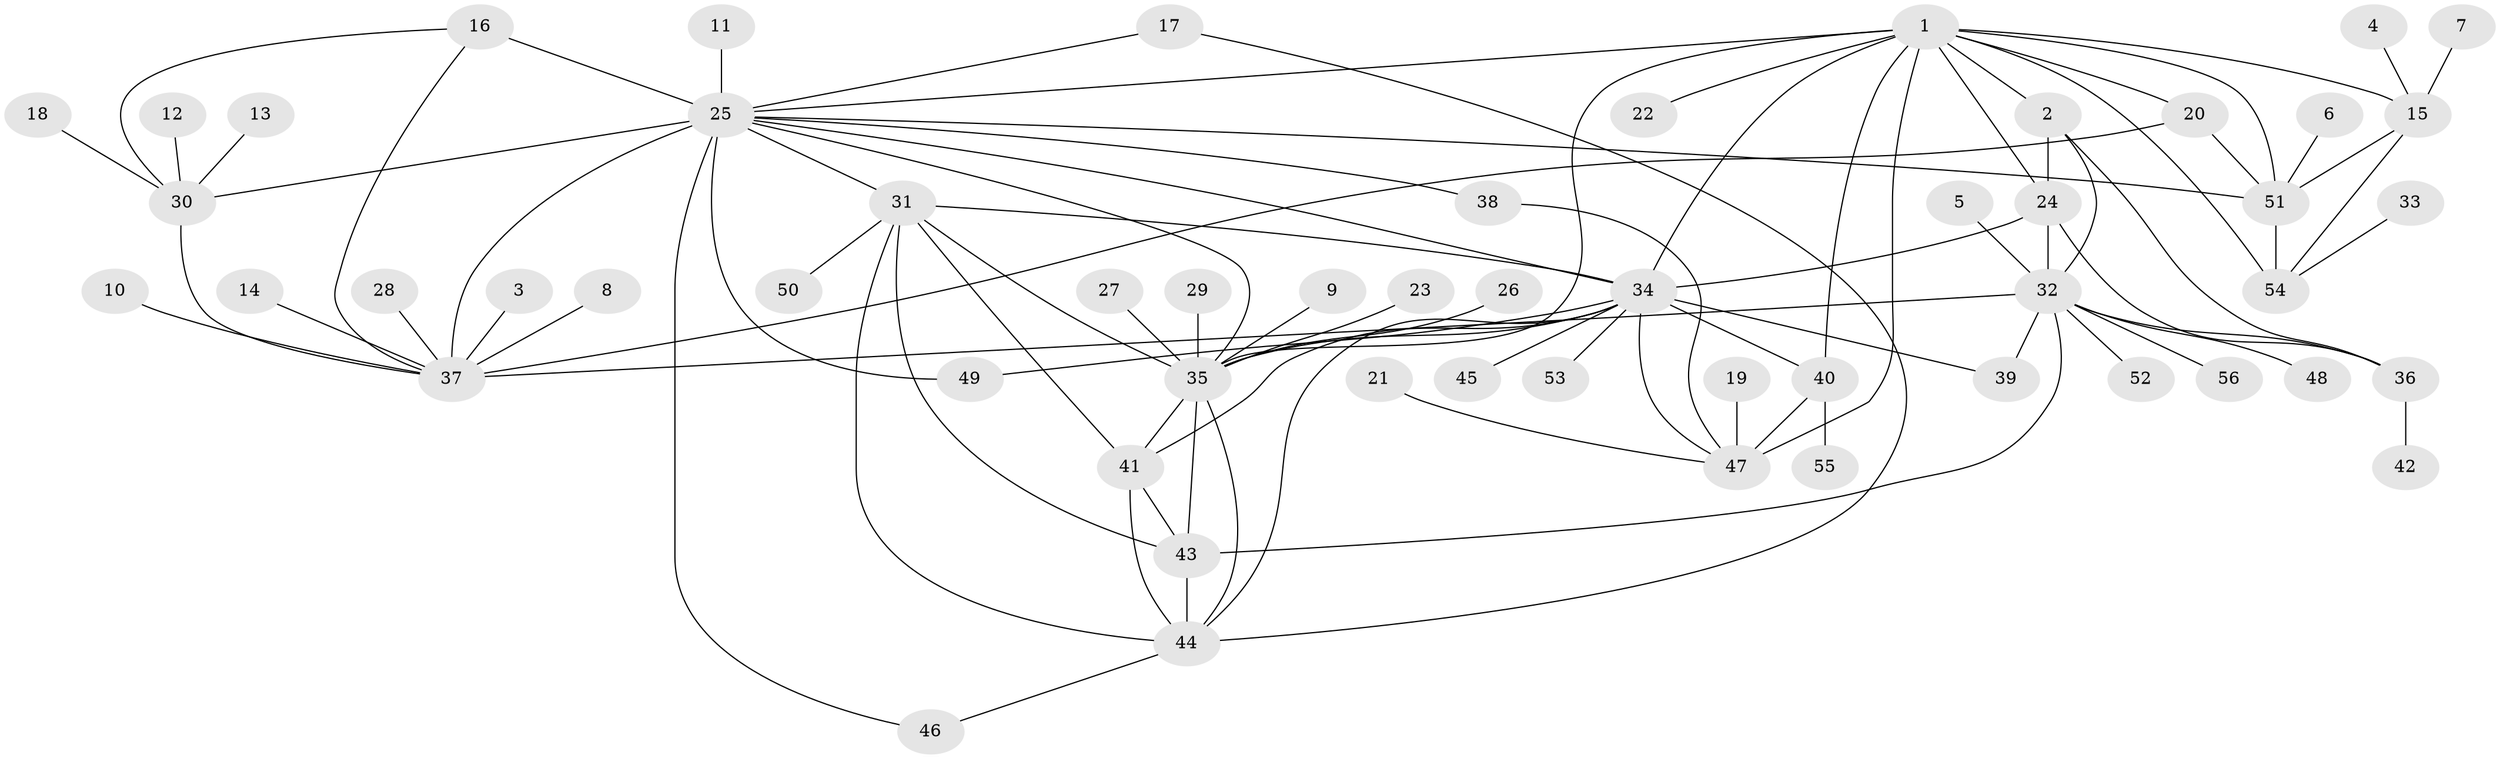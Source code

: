 // original degree distribution, {6: 0.046296296296296294, 7: 0.05555555555555555, 8: 0.037037037037037035, 12: 0.018518518518518517, 5: 0.027777777777777776, 9: 0.018518518518518517, 13: 0.009259259259259259, 11: 0.018518518518518517, 3: 0.05555555555555555, 2: 0.16666666666666666, 1: 0.5370370370370371, 4: 0.009259259259259259}
// Generated by graph-tools (version 1.1) at 2025/26/03/09/25 03:26:38]
// undirected, 56 vertices, 92 edges
graph export_dot {
graph [start="1"]
  node [color=gray90,style=filled];
  1;
  2;
  3;
  4;
  5;
  6;
  7;
  8;
  9;
  10;
  11;
  12;
  13;
  14;
  15;
  16;
  17;
  18;
  19;
  20;
  21;
  22;
  23;
  24;
  25;
  26;
  27;
  28;
  29;
  30;
  31;
  32;
  33;
  34;
  35;
  36;
  37;
  38;
  39;
  40;
  41;
  42;
  43;
  44;
  45;
  46;
  47;
  48;
  49;
  50;
  51;
  52;
  53;
  54;
  55;
  56;
  1 -- 2 [weight=1.0];
  1 -- 15 [weight=2.0];
  1 -- 20 [weight=1.0];
  1 -- 22 [weight=1.0];
  1 -- 24 [weight=1.0];
  1 -- 25 [weight=1.0];
  1 -- 34 [weight=2.0];
  1 -- 35 [weight=1.0];
  1 -- 40 [weight=2.0];
  1 -- 47 [weight=2.0];
  1 -- 51 [weight=2.0];
  1 -- 54 [weight=2.0];
  2 -- 24 [weight=2.0];
  2 -- 32 [weight=1.0];
  2 -- 36 [weight=1.0];
  3 -- 37 [weight=1.0];
  4 -- 15 [weight=1.0];
  5 -- 32 [weight=1.0];
  6 -- 51 [weight=1.0];
  7 -- 15 [weight=1.0];
  8 -- 37 [weight=1.0];
  9 -- 35 [weight=1.0];
  10 -- 37 [weight=1.0];
  11 -- 25 [weight=1.0];
  12 -- 30 [weight=1.0];
  13 -- 30 [weight=1.0];
  14 -- 37 [weight=1.0];
  15 -- 51 [weight=1.0];
  15 -- 54 [weight=1.0];
  16 -- 25 [weight=2.0];
  16 -- 30 [weight=1.0];
  16 -- 37 [weight=1.0];
  17 -- 25 [weight=1.0];
  17 -- 44 [weight=1.0];
  18 -- 30 [weight=1.0];
  19 -- 47 [weight=1.0];
  20 -- 37 [weight=1.0];
  20 -- 51 [weight=1.0];
  21 -- 47 [weight=1.0];
  23 -- 35 [weight=1.0];
  24 -- 32 [weight=2.0];
  24 -- 34 [weight=1.0];
  24 -- 36 [weight=2.0];
  25 -- 30 [weight=2.0];
  25 -- 31 [weight=1.0];
  25 -- 34 [weight=1.0];
  25 -- 35 [weight=1.0];
  25 -- 37 [weight=2.0];
  25 -- 38 [weight=1.0];
  25 -- 46 [weight=1.0];
  25 -- 49 [weight=1.0];
  25 -- 51 [weight=1.0];
  26 -- 35 [weight=1.0];
  27 -- 35 [weight=1.0];
  28 -- 37 [weight=1.0];
  29 -- 35 [weight=1.0];
  30 -- 37 [weight=1.0];
  31 -- 34 [weight=1.0];
  31 -- 35 [weight=1.0];
  31 -- 41 [weight=1.0];
  31 -- 43 [weight=1.0];
  31 -- 44 [weight=1.0];
  31 -- 50 [weight=1.0];
  32 -- 36 [weight=1.0];
  32 -- 37 [weight=1.0];
  32 -- 39 [weight=1.0];
  32 -- 43 [weight=1.0];
  32 -- 48 [weight=1.0];
  32 -- 52 [weight=1.0];
  32 -- 56 [weight=1.0];
  33 -- 54 [weight=1.0];
  34 -- 35 [weight=1.0];
  34 -- 39 [weight=1.0];
  34 -- 40 [weight=1.0];
  34 -- 41 [weight=1.0];
  34 -- 44 [weight=1.0];
  34 -- 45 [weight=1.0];
  34 -- 47 [weight=1.0];
  34 -- 49 [weight=1.0];
  34 -- 53 [weight=1.0];
  35 -- 41 [weight=1.0];
  35 -- 43 [weight=1.0];
  35 -- 44 [weight=1.0];
  36 -- 42 [weight=1.0];
  38 -- 47 [weight=1.0];
  40 -- 47 [weight=1.0];
  40 -- 55 [weight=1.0];
  41 -- 43 [weight=1.0];
  41 -- 44 [weight=1.0];
  43 -- 44 [weight=1.0];
  44 -- 46 [weight=1.0];
  51 -- 54 [weight=1.0];
}
